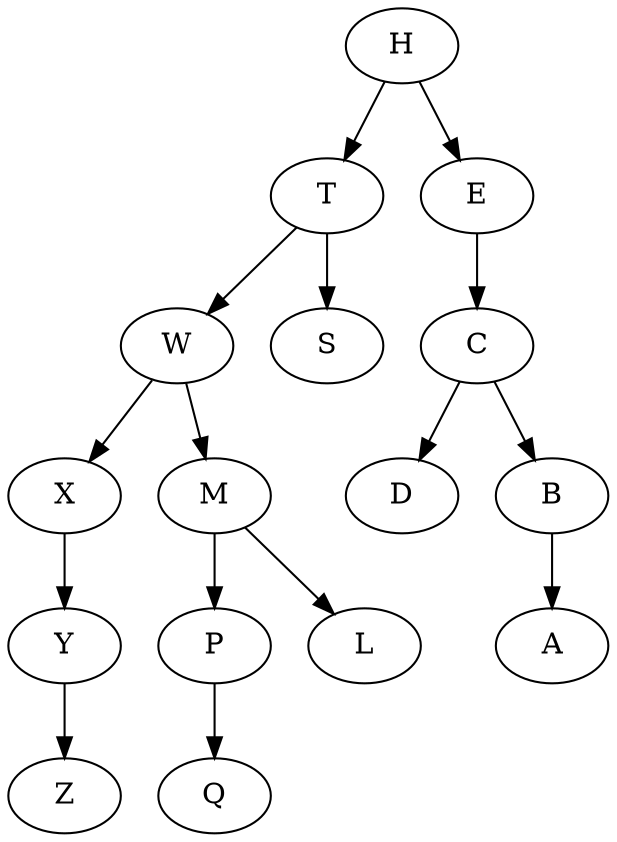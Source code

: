 digraph {
  nH [label="H" pos="8.0,5.0!" ]
  nT [label="T" pos="16.0,4.0!" ]
  nW [label="W" pos="20.0,3.0!" ]
  nX [label="X" pos="22.0,2.0!" ]
  nY [label="Y" pos="23.0,0.9999999999999998!" ]
  nZ [label="Z" pos="23.5,0.0!" ]
  nM [label="M" pos="18.0,2.0!" ]
  nP [label="P" pos="19.0,0.9999999999999998!" ]
  nQ [label="Q" pos="19.5,0.0!" ]
  nL [label="L" pos="17.0,0.9999999999999998!" ]
  nS [label="S" pos="12.0,3.0!" ]
  nE [label="E" pos="0.0,4.0!" ]
  nC [label="C" pos="-4.0,3.0!" ]
  nD [label="D" pos="-2.0,2.0!" ]
  nB [label="B" pos="-6.0,2.0!" ]
  nA [label="A" pos="-7.0,0.9999999999999998!" ]
  nH -> nT 
  nT -> nW 
  nW -> nX 
  nX -> nY 
  nY -> nZ 
  nW -> nM 
  nM -> nP 
  nP -> nQ 
  nM -> nL 
  nT -> nS 
  nH -> nE 
  nE -> nC 
  nC -> nD 
  nC -> nB 
  nB -> nA 
}